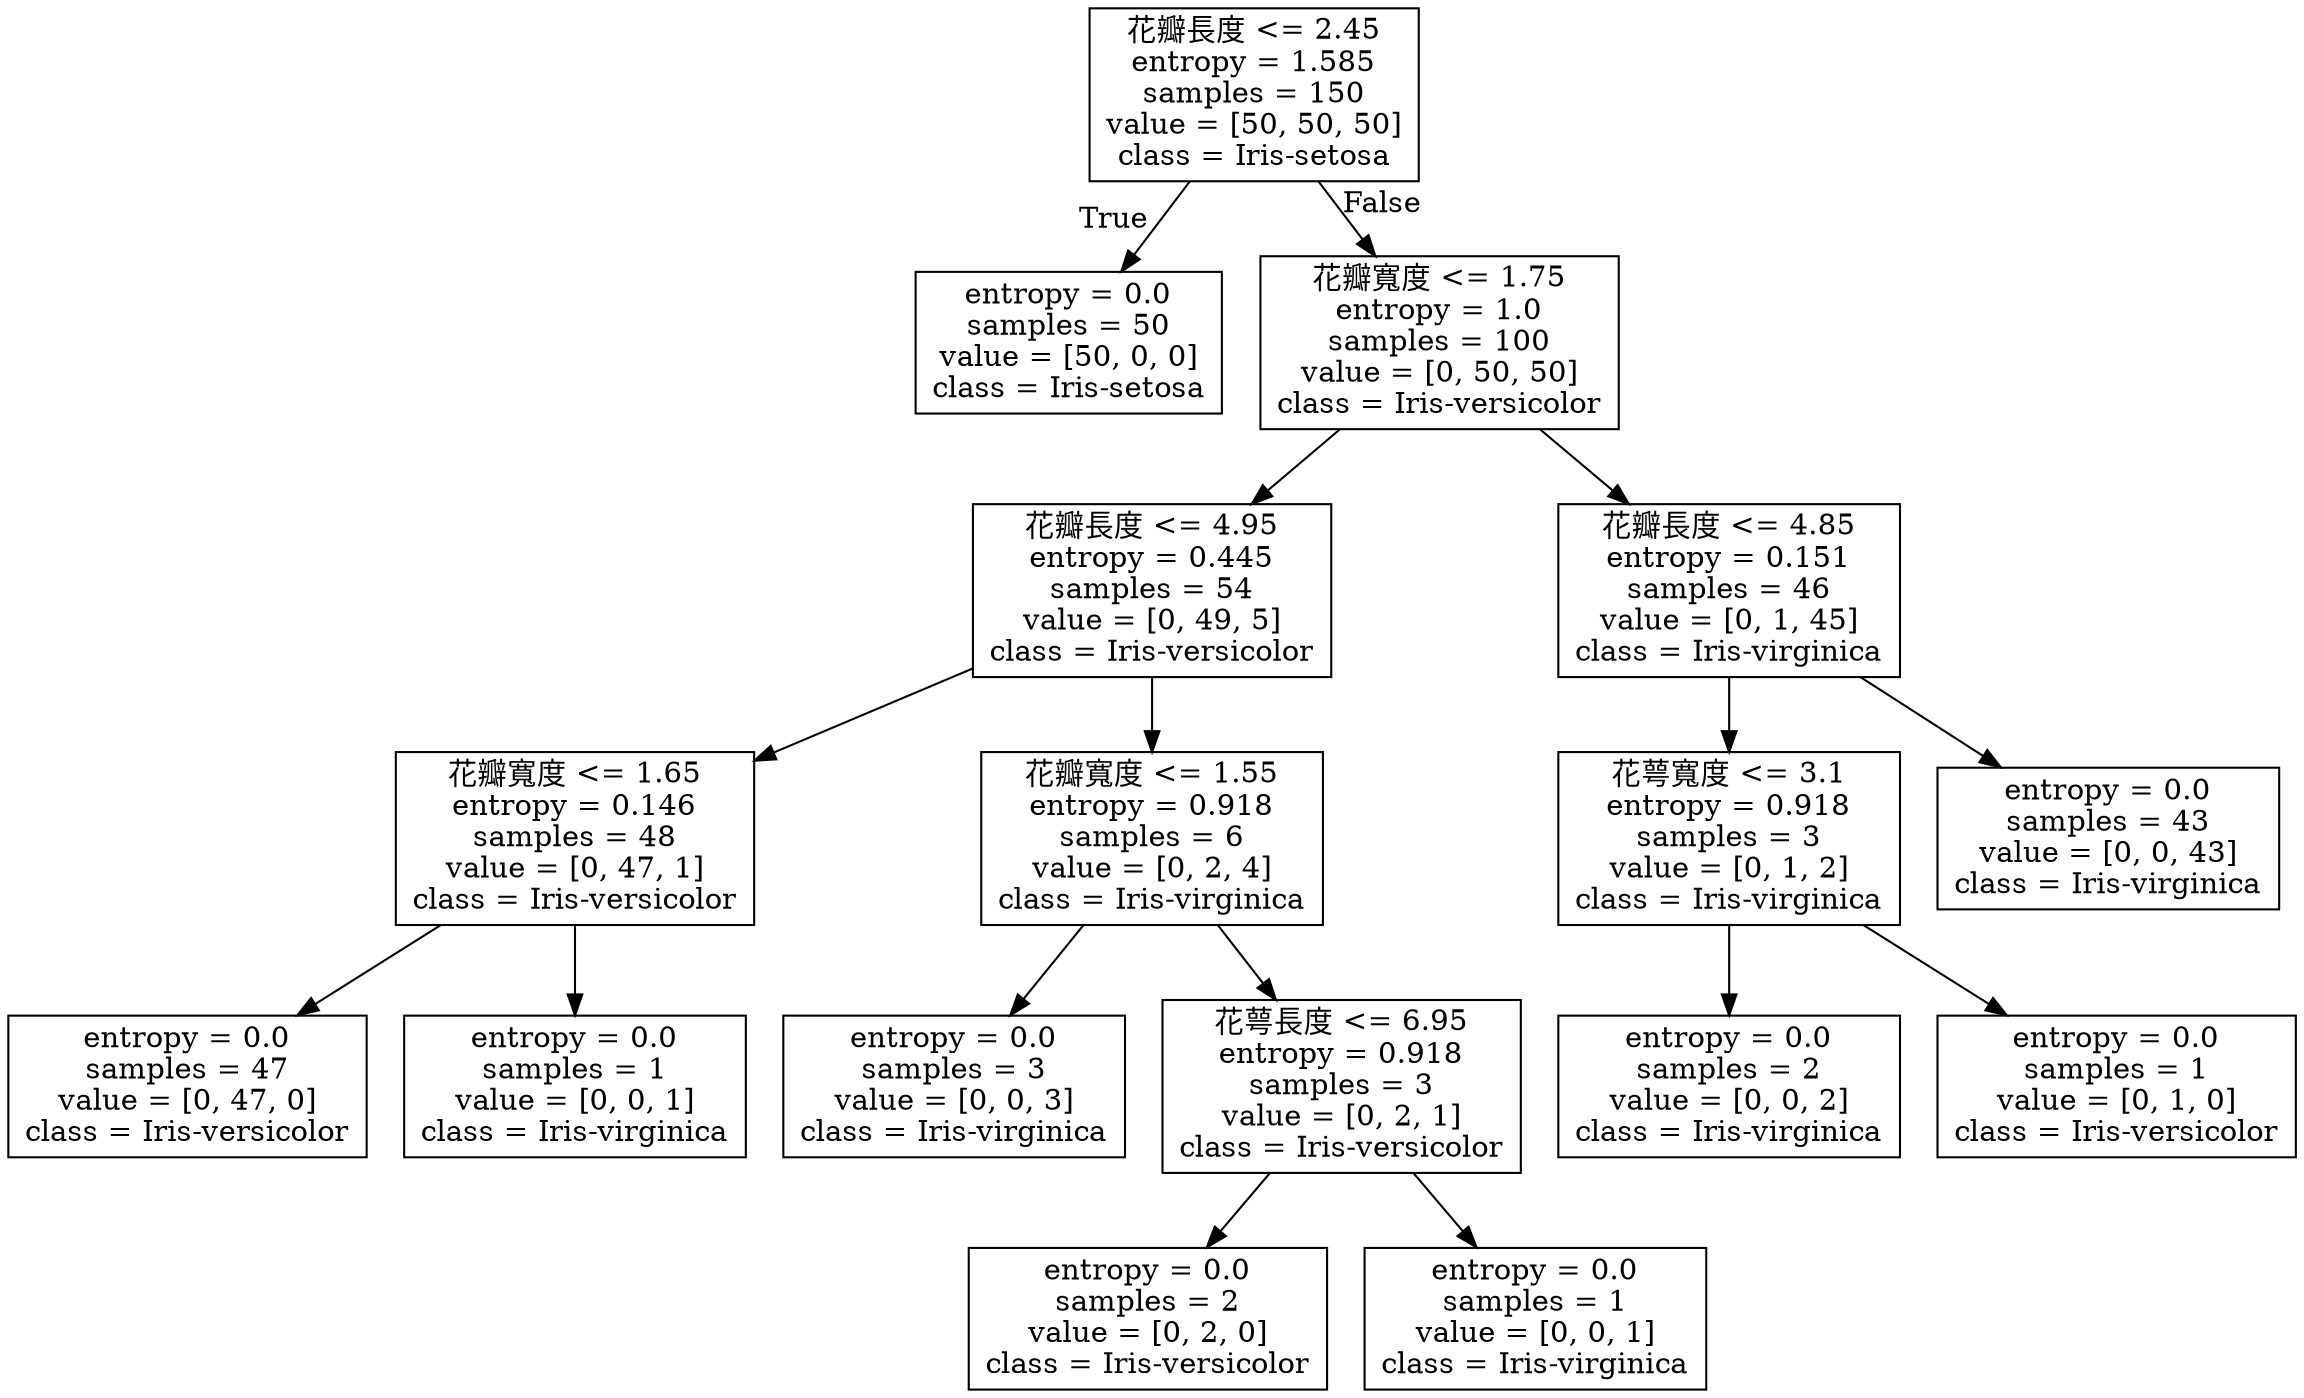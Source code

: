 digraph Tree {
node [shape=box] ;
0 [label="花瓣長度 <= 2.45\nentropy = 1.585\nsamples = 150\nvalue = [50, 50, 50]\nclass = Iris-setosa"] ;
1 [label="entropy = 0.0\nsamples = 50\nvalue = [50, 0, 0]\nclass = Iris-setosa"] ;
0 -> 1 [labeldistance=2.5, labelangle=45, headlabel="True"] ;
2 [label="花瓣寬度 <= 1.75\nentropy = 1.0\nsamples = 100\nvalue = [0, 50, 50]\nclass = Iris-versicolor"] ;
0 -> 2 [labeldistance=2.5, labelangle=-45, headlabel="False"] ;
3 [label="花瓣長度 <= 4.95\nentropy = 0.445\nsamples = 54\nvalue = [0, 49, 5]\nclass = Iris-versicolor"] ;
2 -> 3 ;
4 [label="花瓣寬度 <= 1.65\nentropy = 0.146\nsamples = 48\nvalue = [0, 47, 1]\nclass = Iris-versicolor"] ;
3 -> 4 ;
5 [label="entropy = 0.0\nsamples = 47\nvalue = [0, 47, 0]\nclass = Iris-versicolor"] ;
4 -> 5 ;
6 [label="entropy = 0.0\nsamples = 1\nvalue = [0, 0, 1]\nclass = Iris-virginica"] ;
4 -> 6 ;
7 [label="花瓣寬度 <= 1.55\nentropy = 0.918\nsamples = 6\nvalue = [0, 2, 4]\nclass = Iris-virginica"] ;
3 -> 7 ;
8 [label="entropy = 0.0\nsamples = 3\nvalue = [0, 0, 3]\nclass = Iris-virginica"] ;
7 -> 8 ;
9 [label="花萼長度 <= 6.95\nentropy = 0.918\nsamples = 3\nvalue = [0, 2, 1]\nclass = Iris-versicolor"] ;
7 -> 9 ;
10 [label="entropy = 0.0\nsamples = 2\nvalue = [0, 2, 0]\nclass = Iris-versicolor"] ;
9 -> 10 ;
11 [label="entropy = 0.0\nsamples = 1\nvalue = [0, 0, 1]\nclass = Iris-virginica"] ;
9 -> 11 ;
12 [label="花瓣長度 <= 4.85\nentropy = 0.151\nsamples = 46\nvalue = [0, 1, 45]\nclass = Iris-virginica"] ;
2 -> 12 ;
13 [label="花萼寬度 <= 3.1\nentropy = 0.918\nsamples = 3\nvalue = [0, 1, 2]\nclass = Iris-virginica"] ;
12 -> 13 ;
14 [label="entropy = 0.0\nsamples = 2\nvalue = [0, 0, 2]\nclass = Iris-virginica"] ;
13 -> 14 ;
15 [label="entropy = 0.0\nsamples = 1\nvalue = [0, 1, 0]\nclass = Iris-versicolor"] ;
13 -> 15 ;
16 [label="entropy = 0.0\nsamples = 43\nvalue = [0, 0, 43]\nclass = Iris-virginica"] ;
12 -> 16 ;
}